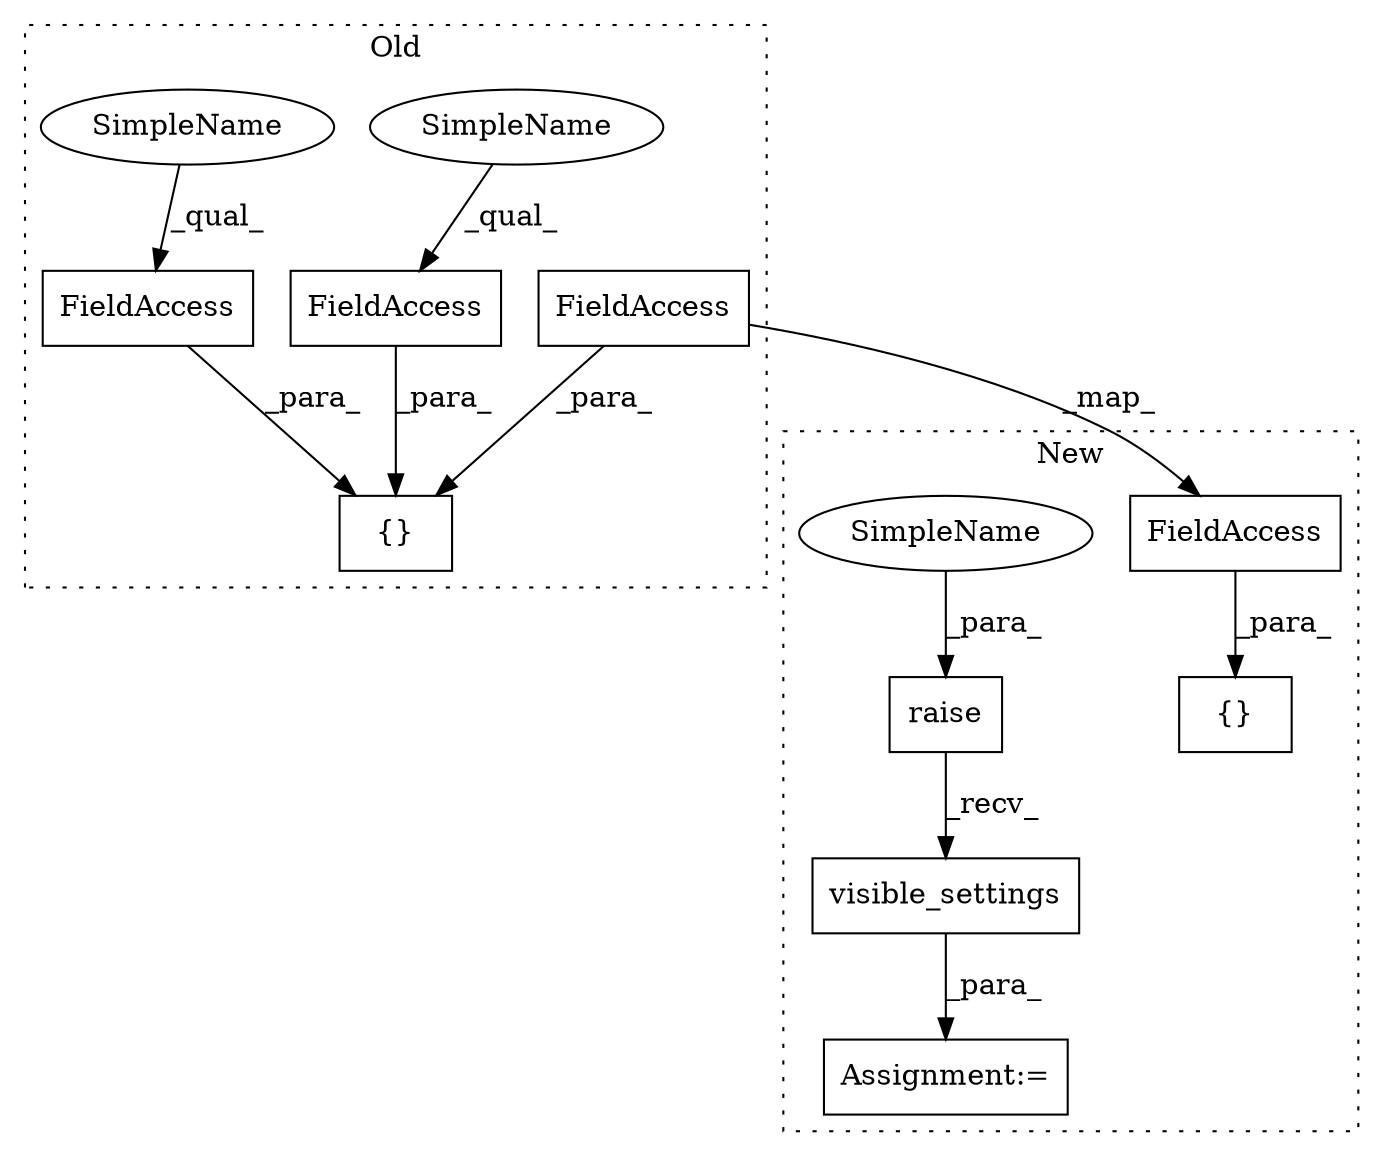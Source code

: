 digraph G {
subgraph cluster0 {
1 [label="{}" a="4" s="6122,6179" l="1,1" shape="box"];
3 [label="FieldAccess" a="22" s="6123" l="15" shape="box"];
4 [label="FieldAccess" a="22" s="6139" l="23" shape="box"];
7 [label="FieldAccess" a="22" s="6163" l="16" shape="box"];
10 [label="SimpleName" a="42" s="6123" l="4" shape="ellipse"];
11 [label="SimpleName" a="42" s="6139" l="4" shape="ellipse"];
label = "Old";
style="dotted";
}
subgraph cluster1 {
2 [label="visible_settings" a="32" s="5857" l="18" shape="box"];
5 [label="Assignment:=" a="7" s="5837" l="1" shape="box"];
6 [label="raise" a="32" s="5838,5855" l="6,1" shape="box"];
8 [label="FieldAccess" a="22" s="5909" l="16" shape="box"];
9 [label="{}" a="4" s="5908,5925" l="1,1" shape="box"];
12 [label="SimpleName" a="42" s="5851" l="4" shape="ellipse"];
label = "New";
style="dotted";
}
2 -> 5 [label="_para_"];
3 -> 1 [label="_para_"];
4 -> 1 [label="_para_"];
6 -> 2 [label="_recv_"];
7 -> 8 [label="_map_"];
7 -> 1 [label="_para_"];
8 -> 9 [label="_para_"];
10 -> 3 [label="_qual_"];
11 -> 4 [label="_qual_"];
12 -> 6 [label="_para_"];
}